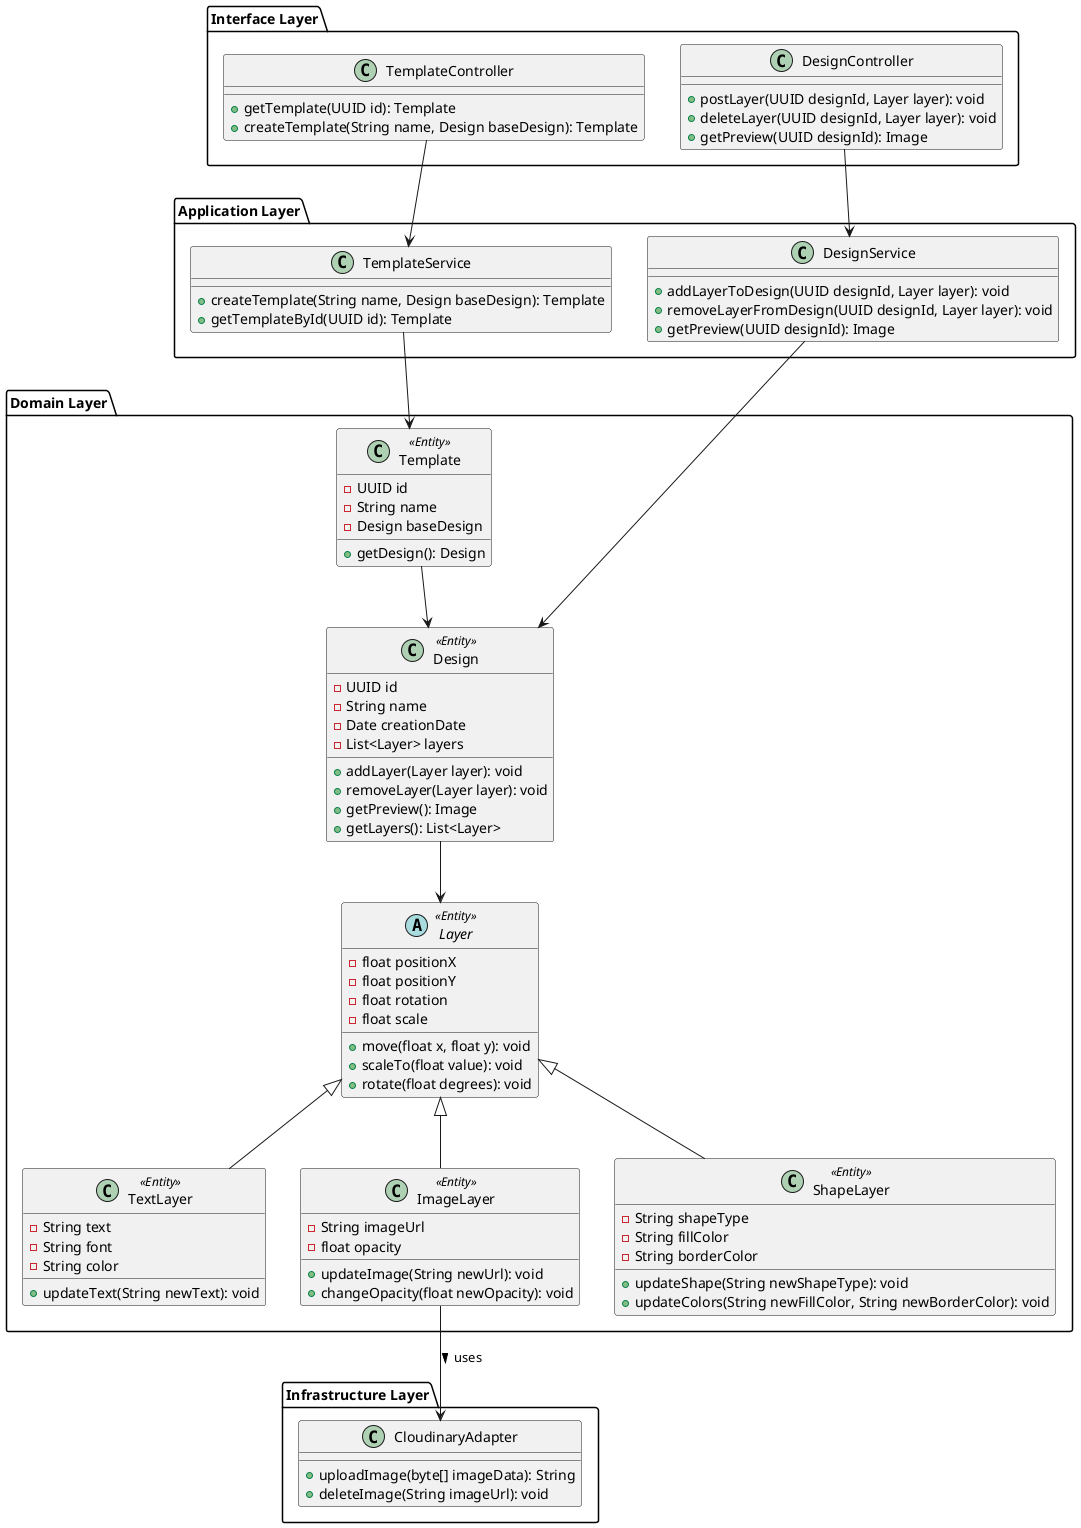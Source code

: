 @startuml
' =============================
' DOMAIN LAYER
' =============================
package "Domain Layer" {

  class Design <<Entity>> {
    - UUID id
    - String name
    - Date creationDate
    - List<Layer> layers
    + addLayer(Layer layer): void
    + removeLayer(Layer layer): void
    + getPreview(): Image
    + getLayers(): List<Layer>
  }

  abstract class Layer <<Entity>> {
    - float positionX
    - float positionY
    - float rotation
    - float scale
    + move(float x, float y): void
    + scaleTo(float value): void
    + rotate(float degrees): void
  }

  class TextLayer <<Entity>> extends Layer {
    - String text
    - String font
    - String color
    + updateText(String newText): void
  }

  class ImageLayer <<Entity>> extends Layer {
    - String imageUrl
    - float opacity
    + updateImage(String newUrl): void
    + changeOpacity(float newOpacity): void
  }

  class ShapeLayer <<Entity>> extends Layer {
    - String shapeType
    - String fillColor
    - String borderColor
    + updateShape(String newShapeType): void
    + updateColors(String newFillColor, String newBorderColor): void
  }

  class Template <<Entity>> {
    - UUID id
    - String name
    - Design baseDesign
    + getDesign(): Design
  }  
  
  Template --> Design
  Design --> Layer
 
}

' =============================
' APPLICATION LAYER
' =============================
package "Application Layer" {

  class TemplateService {
    + createTemplate(String name, Design baseDesign): Template
    + getTemplateById(UUID id): Template
  }

  class DesignService {
    + addLayerToDesign(UUID designId, Layer layer): void
    + removeLayerFromDesign(UUID designId, Layer layer): void
    + getPreview(UUID designId): Image
  }

  TemplateService --> Template
  DesignService --> Design
}

' =============================
' INFRASTRUCTURE LAYER
' =============================
package "Infrastructure Layer" {

  class CloudinaryAdapter {
    + uploadImage(byte[] imageData): String
    + deleteImage(String imageUrl): void
  }

  ImageLayer --> CloudinaryAdapter : uses >
}

' =============================
' INTERFACE LAYER
' =============================
package "Interface Layer" {

  class TemplateController {
    + getTemplate(UUID id): Template
    + createTemplate(String name, Design baseDesign): Template
  }

  class DesignController {
    + postLayer(UUID designId, Layer layer): void
    + deleteLayer(UUID designId, Layer layer): void
    + getPreview(UUID designId): Image
  }

  TemplateController --> TemplateService
  DesignController --> DesignService
}
@enduml